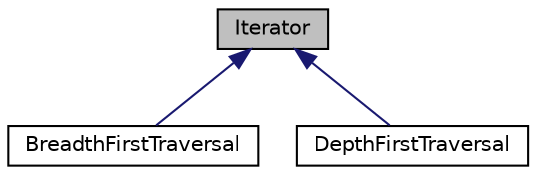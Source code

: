 digraph "Iterator"
{
 // LATEX_PDF_SIZE
  edge [fontname="Helvetica",fontsize="10",labelfontname="Helvetica",labelfontsize="10"];
  node [fontname="Helvetica",fontsize="10",shape=record];
  Node1 [label="Iterator",height=0.2,width=0.4,color="black", fillcolor="grey75", style="filled", fontcolor="black",tooltip=" "];
  Node1 -> Node2 [dir="back",color="midnightblue",fontsize="10",style="solid",fontname="Helvetica"];
  Node2 [label="BreadthFirstTraversal",height=0.2,width=0.4,color="black", fillcolor="white", style="filled",URL="$classBreadthFirstTraversal.html",tooltip=" "];
  Node1 -> Node3 [dir="back",color="midnightblue",fontsize="10",style="solid",fontname="Helvetica"];
  Node3 [label="DepthFirstTraversal",height=0.2,width=0.4,color="black", fillcolor="white", style="filled",URL="$classDepthFirstTraversal.html",tooltip=" "];
}
